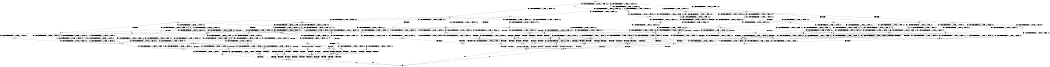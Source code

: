 digraph BCG {
size = "7, 10.5";
center = TRUE;
node [shape = circle];
0 [peripheries = 2];
0 -> 1 [label = "EX !0 !ATOMIC_EXCH_BRANCH (1, +0, TRUE, +0, 1, TRUE) !:0:1:2:"];
0 -> 2 [label = "EX !1 !ATOMIC_EXCH_BRANCH (1, +1, TRUE, +1, 1, FALSE) !:0:1:2:"];
0 -> 3 [label = "EX !2 !ATOMIC_EXCH_BRANCH (1, +1, TRUE, +0, 3, TRUE) !:0:1:2:"];
0 -> 4 [label = "EX !0 !ATOMIC_EXCH_BRANCH (1, +0, TRUE, +0, 1, TRUE) !:0:1:2:"];
1 -> 5 [label = "EX !2 !ATOMIC_EXCH_BRANCH (1, +1, TRUE, +0, 3, TRUE) !:0:1:2:"];
2 -> 6 [label = "EX !0 !ATOMIC_EXCH_BRANCH (1, +0, TRUE, +0, 1, FALSE) !:0:1:2:"];
2 -> 7 [label = "TERMINATE !1"];
2 -> 8 [label = "EX !2 !ATOMIC_EXCH_BRANCH (1, +1, TRUE, +0, 3, FALSE) !:0:1:2:"];
2 -> 9 [label = "EX !0 !ATOMIC_EXCH_BRANCH (1, +0, TRUE, +0, 1, FALSE) !:0:1:2:"];
3 -> 10 [label = "EX !0 !ATOMIC_EXCH_BRANCH (1, +0, TRUE, +0, 1, FALSE) !:0:1:2:"];
3 -> 11 [label = "TERMINATE !2"];
3 -> 12 [label = "EX !1 !ATOMIC_EXCH_BRANCH (1, +1, TRUE, +1, 1, TRUE) !:0:1:2:"];
3 -> 13 [label = "EX !0 !ATOMIC_EXCH_BRANCH (1, +0, TRUE, +0, 1, FALSE) !:0:1:2:"];
4 -> 5 [label = "EX !2 !ATOMIC_EXCH_BRANCH (1, +1, TRUE, +0, 3, TRUE) !:0:1:2:"];
4 -> 14 [label = "EX !1 !ATOMIC_EXCH_BRANCH (1, +1, TRUE, +1, 1, FALSE) !:0:1:2:"];
4 -> 15 [label = "EX !2 !ATOMIC_EXCH_BRANCH (1, +1, TRUE, +0, 3, TRUE) !:0:1:2:"];
4 -> 4 [label = "EX !0 !ATOMIC_EXCH_BRANCH (1, +0, TRUE, +0, 1, TRUE) !:0:1:2:"];
5 -> 10 [label = "EX !0 !ATOMIC_EXCH_BRANCH (1, +0, TRUE, +0, 1, FALSE) !:0:1:2:"];
6 -> 16 [label = "EX !2 !ATOMIC_EXCH_BRANCH (1, +1, TRUE, +0, 3, TRUE) !:0:1:2:"];
7 -> 17 [label = "EX !0 !ATOMIC_EXCH_BRANCH (1, +0, TRUE, +0, 1, FALSE) !:0:2:"];
7 -> 18 [label = "EX !2 !ATOMIC_EXCH_BRANCH (1, +1, TRUE, +0, 3, FALSE) !:0:2:"];
7 -> 19 [label = "EX !0 !ATOMIC_EXCH_BRANCH (1, +0, TRUE, +0, 1, FALSE) !:0:2:"];
8 -> 20 [label = "EX !2 !ATOMIC_EXCH_BRANCH (1, +0, FALSE, +1, 2, TRUE) !:0:1:2:"];
8 -> 21 [label = "TERMINATE !1"];
8 -> 22 [label = "EX !0 !ATOMIC_EXCH_BRANCH (1, +0, TRUE, +0, 1, FALSE) !:0:1:2:"];
8 -> 23 [label = "EX !2 !ATOMIC_EXCH_BRANCH (1, +0, FALSE, +1, 2, TRUE) !:0:1:2:"];
9 -> 16 [label = "EX !2 !ATOMIC_EXCH_BRANCH (1, +1, TRUE, +0, 3, TRUE) !:0:1:2:"];
9 -> 24 [label = "TERMINATE !1"];
9 -> 25 [label = "TERMINATE !0"];
9 -> 26 [label = "EX !2 !ATOMIC_EXCH_BRANCH (1, +1, TRUE, +0, 3, TRUE) !:0:1:2:"];
10 -> 16 [label = "EX !1 !ATOMIC_EXCH_BRANCH (1, +1, TRUE, +1, 1, FALSE) !:0:1:2:"];
11 -> 27 [label = "EX !0 !ATOMIC_EXCH_BRANCH (1, +0, TRUE, +0, 1, FALSE) !:0:1:"];
11 -> 28 [label = "EX !1 !ATOMIC_EXCH_BRANCH (1, +1, TRUE, +1, 1, TRUE) !:0:1:"];
11 -> 29 [label = "EX !0 !ATOMIC_EXCH_BRANCH (1, +0, TRUE, +0, 1, FALSE) !:0:1:"];
12 -> 30 [label = "EX !0 !ATOMIC_EXCH_BRANCH (1, +0, TRUE, +0, 1, FALSE) !:0:1:2:"];
12 -> 31 [label = "TERMINATE !2"];
12 -> 32 [label = "EX !0 !ATOMIC_EXCH_BRANCH (1, +0, TRUE, +0, 1, FALSE) !:0:1:2:"];
12 -> 12 [label = "EX !1 !ATOMIC_EXCH_BRANCH (1, +1, TRUE, +1, 1, TRUE) !:0:1:2:"];
13 -> 16 [label = "EX !1 !ATOMIC_EXCH_BRANCH (1, +1, TRUE, +1, 1, FALSE) !:0:1:2:"];
13 -> 33 [label = "TERMINATE !2"];
13 -> 34 [label = "TERMINATE !0"];
13 -> 26 [label = "EX !1 !ATOMIC_EXCH_BRANCH (1, +1, TRUE, +1, 1, FALSE) !:0:1:2:"];
14 -> 6 [label = "EX !0 !ATOMIC_EXCH_BRANCH (1, +0, TRUE, +0, 1, FALSE) !:0:1:2:"];
14 -> 35 [label = "TERMINATE !1"];
14 -> 36 [label = "EX !2 !ATOMIC_EXCH_BRANCH (1, +1, TRUE, +0, 3, FALSE) !:0:1:2:"];
14 -> 9 [label = "EX !0 !ATOMIC_EXCH_BRANCH (1, +0, TRUE, +0, 1, FALSE) !:0:1:2:"];
15 -> 10 [label = "EX !0 !ATOMIC_EXCH_BRANCH (1, +0, TRUE, +0, 1, FALSE) !:0:1:2:"];
15 -> 37 [label = "TERMINATE !2"];
15 -> 38 [label = "EX !1 !ATOMIC_EXCH_BRANCH (1, +1, TRUE, +1, 1, TRUE) !:0:1:2:"];
15 -> 13 [label = "EX !0 !ATOMIC_EXCH_BRANCH (1, +0, TRUE, +0, 1, FALSE) !:0:1:2:"];
16 -> 39 [label = "TERMINATE !0"];
17 -> 40 [label = "EX !2 !ATOMIC_EXCH_BRANCH (1, +1, TRUE, +0, 3, TRUE) !:0:2:"];
18 -> 41 [label = "EX !2 !ATOMIC_EXCH_BRANCH (1, +0, FALSE, +1, 2, TRUE) !:0:2:"];
18 -> 42 [label = "EX !0 !ATOMIC_EXCH_BRANCH (1, +0, TRUE, +0, 1, FALSE) !:0:2:"];
18 -> 43 [label = "EX !2 !ATOMIC_EXCH_BRANCH (1, +0, FALSE, +1, 2, TRUE) !:0:2:"];
19 -> 40 [label = "EX !2 !ATOMIC_EXCH_BRANCH (1, +1, TRUE, +0, 3, TRUE) !:0:2:"];
19 -> 44 [label = "TERMINATE !0"];
19 -> 45 [label = "EX !2 !ATOMIC_EXCH_BRANCH (1, +1, TRUE, +0, 3, TRUE) !:0:2:"];
20 -> 46 [label = "EX !0 !ATOMIC_EXCH_BRANCH (1, +0, TRUE, +0, 1, FALSE) !:0:1:2:"];
21 -> 41 [label = "EX !2 !ATOMIC_EXCH_BRANCH (1, +0, FALSE, +1, 2, TRUE) !:0:2:"];
21 -> 42 [label = "EX !0 !ATOMIC_EXCH_BRANCH (1, +0, TRUE, +0, 1, FALSE) !:0:2:"];
21 -> 43 [label = "EX !2 !ATOMIC_EXCH_BRANCH (1, +0, FALSE, +1, 2, TRUE) !:0:2:"];
22 -> 47 [label = "EX !2 !ATOMIC_EXCH_BRANCH (1, +0, FALSE, +1, 2, FALSE) !:0:1:2:"];
22 -> 48 [label = "TERMINATE !1"];
22 -> 49 [label = "TERMINATE !0"];
22 -> 50 [label = "EX !2 !ATOMIC_EXCH_BRANCH (1, +0, FALSE, +1, 2, FALSE) !:0:1:2:"];
23 -> 46 [label = "EX !0 !ATOMIC_EXCH_BRANCH (1, +0, TRUE, +0, 1, FALSE) !:0:1:2:"];
23 -> 21 [label = "TERMINATE !1"];
23 -> 22 [label = "EX !0 !ATOMIC_EXCH_BRANCH (1, +0, TRUE, +0, 1, FALSE) !:0:1:2:"];
23 -> 23 [label = "EX !2 !ATOMIC_EXCH_BRANCH (1, +0, FALSE, +1, 2, TRUE) !:0:1:2:"];
24 -> 40 [label = "EX !2 !ATOMIC_EXCH_BRANCH (1, +1, TRUE, +0, 3, TRUE) !:0:2:"];
24 -> 44 [label = "TERMINATE !0"];
24 -> 45 [label = "EX !2 !ATOMIC_EXCH_BRANCH (1, +1, TRUE, +0, 3, TRUE) !:0:2:"];
25 -> 51 [label = "EX !2 !ATOMIC_EXCH_BRANCH (1, +1, TRUE, +0, 3, TRUE) !:1:2:"];
25 -> 44 [label = "TERMINATE !1"];
25 -> 52 [label = "EX !2 !ATOMIC_EXCH_BRANCH (1, +1, TRUE, +0, 3, TRUE) !:1:2:"];
26 -> 39 [label = "TERMINATE !0"];
26 -> 53 [label = "TERMINATE !1"];
26 -> 54 [label = "TERMINATE !2"];
26 -> 55 [label = "TERMINATE !0"];
27 -> 56 [label = "EX !1 !ATOMIC_EXCH_BRANCH (1, +1, TRUE, +1, 1, FALSE) !:0:1:"];
28 -> 57 [label = "EX !0 !ATOMIC_EXCH_BRANCH (1, +0, TRUE, +0, 1, FALSE) !:0:1:"];
28 -> 58 [label = "EX !0 !ATOMIC_EXCH_BRANCH (1, +0, TRUE, +0, 1, FALSE) !:0:1:"];
28 -> 28 [label = "EX !1 !ATOMIC_EXCH_BRANCH (1, +1, TRUE, +1, 1, TRUE) !:0:1:"];
29 -> 56 [label = "EX !1 !ATOMIC_EXCH_BRANCH (1, +1, TRUE, +1, 1, FALSE) !:0:1:"];
29 -> 59 [label = "TERMINATE !0"];
29 -> 60 [label = "EX !1 !ATOMIC_EXCH_BRANCH (1, +1, TRUE, +1, 1, FALSE) !:0:1:"];
30 -> 16 [label = "EX !1 !ATOMIC_EXCH_BRANCH (1, +1, TRUE, +1, 1, FALSE) !:0:1:2:"];
31 -> 61 [label = "EX !1 !ATOMIC_EXCH_BRANCH (1, +1, TRUE, +1, 1, TRUE) !:0:1:"];
31 -> 58 [label = "EX !0 !ATOMIC_EXCH_BRANCH (1, +0, TRUE, +0, 1, FALSE) !:0:1:"];
31 -> 28 [label = "EX !1 !ATOMIC_EXCH_BRANCH (1, +1, TRUE, +1, 1, TRUE) !:0:1:"];
32 -> 16 [label = "EX !1 !ATOMIC_EXCH_BRANCH (1, +1, TRUE, +1, 1, FALSE) !:0:1:2:"];
32 -> 62 [label = "TERMINATE !2"];
32 -> 63 [label = "TERMINATE !0"];
32 -> 26 [label = "EX !1 !ATOMIC_EXCH_BRANCH (1, +1, TRUE, +1, 1, FALSE) !:0:1:2:"];
33 -> 56 [label = "EX !1 !ATOMIC_EXCH_BRANCH (1, +1, TRUE, +1, 1, FALSE) !:0:1:"];
33 -> 59 [label = "TERMINATE !0"];
33 -> 60 [label = "EX !1 !ATOMIC_EXCH_BRANCH (1, +1, TRUE, +1, 1, FALSE) !:0:1:"];
34 -> 51 [label = "EX !1 !ATOMIC_EXCH_BRANCH (1, +1, TRUE, +1, 1, FALSE) !:1:2:"];
34 -> 59 [label = "TERMINATE !2"];
34 -> 52 [label = "EX !1 !ATOMIC_EXCH_BRANCH (1, +1, TRUE, +1, 1, FALSE) !:1:2:"];
35 -> 17 [label = "EX !0 !ATOMIC_EXCH_BRANCH (1, +0, TRUE, +0, 1, FALSE) !:0:2:"];
35 -> 64 [label = "EX !2 !ATOMIC_EXCH_BRANCH (1, +1, TRUE, +0, 3, FALSE) !:0:2:"];
35 -> 19 [label = "EX !0 !ATOMIC_EXCH_BRANCH (1, +0, TRUE, +0, 1, FALSE) !:0:2:"];
36 -> 46 [label = "EX !0 !ATOMIC_EXCH_BRANCH (1, +0, TRUE, +0, 1, FALSE) !:0:1:2:"];
36 -> 65 [label = "TERMINATE !1"];
36 -> 66 [label = "EX !2 !ATOMIC_EXCH_BRANCH (1, +0, FALSE, +1, 2, TRUE) !:0:1:2:"];
36 -> 22 [label = "EX !0 !ATOMIC_EXCH_BRANCH (1, +0, TRUE, +0, 1, FALSE) !:0:1:2:"];
37 -> 27 [label = "EX !0 !ATOMIC_EXCH_BRANCH (1, +0, TRUE, +0, 1, FALSE) !:0:1:"];
37 -> 67 [label = "EX !1 !ATOMIC_EXCH_BRANCH (1, +1, TRUE, +1, 1, TRUE) !:0:1:"];
37 -> 29 [label = "EX !0 !ATOMIC_EXCH_BRANCH (1, +0, TRUE, +0, 1, FALSE) !:0:1:"];
38 -> 30 [label = "EX !0 !ATOMIC_EXCH_BRANCH (1, +0, TRUE, +0, 1, FALSE) !:0:1:2:"];
38 -> 68 [label = "TERMINATE !2"];
38 -> 38 [label = "EX !1 !ATOMIC_EXCH_BRANCH (1, +1, TRUE, +1, 1, TRUE) !:0:1:2:"];
38 -> 32 [label = "EX !0 !ATOMIC_EXCH_BRANCH (1, +0, TRUE, +0, 1, FALSE) !:0:1:2:"];
39 -> 69 [label = "TERMINATE !2"];
40 -> 70 [label = "TERMINATE !0"];
41 -> 71 [label = "EX !0 !ATOMIC_EXCH_BRANCH (1, +0, TRUE, +0, 1, FALSE) !:0:2:"];
42 -> 72 [label = "EX !2 !ATOMIC_EXCH_BRANCH (1, +0, FALSE, +1, 2, FALSE) !:0:2:"];
42 -> 73 [label = "TERMINATE !0"];
42 -> 74 [label = "EX !2 !ATOMIC_EXCH_BRANCH (1, +0, FALSE, +1, 2, FALSE) !:0:2:"];
43 -> 71 [label = "EX !0 !ATOMIC_EXCH_BRANCH (1, +0, TRUE, +0, 1, FALSE) !:0:2:"];
43 -> 42 [label = "EX !0 !ATOMIC_EXCH_BRANCH (1, +0, TRUE, +0, 1, FALSE) !:0:2:"];
43 -> 43 [label = "EX !2 !ATOMIC_EXCH_BRANCH (1, +0, FALSE, +1, 2, TRUE) !:0:2:"];
44 -> 75 [label = "EX !2 !ATOMIC_EXCH_BRANCH (1, +1, TRUE, +0, 3, TRUE) !:2:"];
44 -> 76 [label = "EX !2 !ATOMIC_EXCH_BRANCH (1, +1, TRUE, +0, 3, TRUE) !:2:"];
45 -> 70 [label = "TERMINATE !0"];
45 -> 77 [label = "TERMINATE !2"];
45 -> 78 [label = "TERMINATE !0"];
46 -> 47 [label = "EX !2 !ATOMIC_EXCH_BRANCH (1, +0, FALSE, +1, 2, FALSE) !:0:1:2:"];
47 -> 79 [label = "TERMINATE !0"];
48 -> 72 [label = "EX !2 !ATOMIC_EXCH_BRANCH (1, +0, FALSE, +1, 2, FALSE) !:0:2:"];
48 -> 73 [label = "TERMINATE !0"];
48 -> 74 [label = "EX !2 !ATOMIC_EXCH_BRANCH (1, +0, FALSE, +1, 2, FALSE) !:0:2:"];
49 -> 80 [label = "EX !2 !ATOMIC_EXCH_BRANCH (1, +0, FALSE, +1, 2, FALSE) !:1:2:"];
49 -> 73 [label = "TERMINATE !1"];
49 -> 81 [label = "EX !2 !ATOMIC_EXCH_BRANCH (1, +0, FALSE, +1, 2, FALSE) !:1:2:"];
50 -> 79 [label = "TERMINATE !0"];
50 -> 82 [label = "TERMINATE !1"];
50 -> 83 [label = "TERMINATE !2"];
50 -> 84 [label = "TERMINATE !0"];
51 -> 69 [label = "TERMINATE !2"];
52 -> 69 [label = "TERMINATE !2"];
52 -> 78 [label = "TERMINATE !1"];
52 -> 85 [label = "TERMINATE !2"];
53 -> 70 [label = "TERMINATE !0"];
53 -> 77 [label = "TERMINATE !2"];
53 -> 78 [label = "TERMINATE !0"];
54 -> 69 [label = "TERMINATE !0"];
54 -> 77 [label = "TERMINATE !1"];
54 -> 85 [label = "TERMINATE !0"];
55 -> 69 [label = "TERMINATE !2"];
55 -> 78 [label = "TERMINATE !1"];
55 -> 85 [label = "TERMINATE !2"];
56 -> 69 [label = "TERMINATE !0"];
57 -> 56 [label = "EX !1 !ATOMIC_EXCH_BRANCH (1, +1, TRUE, +1, 1, FALSE) !:0:1:"];
58 -> 56 [label = "EX !1 !ATOMIC_EXCH_BRANCH (1, +1, TRUE, +1, 1, FALSE) !:0:1:"];
58 -> 86 [label = "TERMINATE !0"];
58 -> 60 [label = "EX !1 !ATOMIC_EXCH_BRANCH (1, +1, TRUE, +1, 1, FALSE) !:0:1:"];
59 -> 87 [label = "EX !1 !ATOMIC_EXCH_BRANCH (1, +1, TRUE, +1, 1, FALSE) !:1:"];
59 -> 88 [label = "EX !1 !ATOMIC_EXCH_BRANCH (1, +1, TRUE, +1, 1, FALSE) !:1:"];
60 -> 69 [label = "TERMINATE !0"];
60 -> 77 [label = "TERMINATE !1"];
60 -> 85 [label = "TERMINATE !0"];
61 -> 57 [label = "EX !0 !ATOMIC_EXCH_BRANCH (1, +0, TRUE, +0, 1, FALSE) !:0:1:"];
62 -> 56 [label = "EX !1 !ATOMIC_EXCH_BRANCH (1, +1, TRUE, +1, 1, FALSE) !:0:1:"];
62 -> 86 [label = "TERMINATE !0"];
62 -> 60 [label = "EX !1 !ATOMIC_EXCH_BRANCH (1, +1, TRUE, +1, 1, FALSE) !:0:1:"];
63 -> 51 [label = "EX !1 !ATOMIC_EXCH_BRANCH (1, +1, TRUE, +1, 1, FALSE) !:1:2:"];
63 -> 86 [label = "TERMINATE !2"];
63 -> 52 [label = "EX !1 !ATOMIC_EXCH_BRANCH (1, +1, TRUE, +1, 1, FALSE) !:1:2:"];
64 -> 71 [label = "EX !0 !ATOMIC_EXCH_BRANCH (1, +0, TRUE, +0, 1, FALSE) !:0:2:"];
64 -> 89 [label = "EX !2 !ATOMIC_EXCH_BRANCH (1, +0, FALSE, +1, 2, TRUE) !:0:2:"];
64 -> 42 [label = "EX !0 !ATOMIC_EXCH_BRANCH (1, +0, TRUE, +0, 1, FALSE) !:0:2:"];
65 -> 71 [label = "EX !0 !ATOMIC_EXCH_BRANCH (1, +0, TRUE, +0, 1, FALSE) !:0:2:"];
65 -> 89 [label = "EX !2 !ATOMIC_EXCH_BRANCH (1, +0, FALSE, +1, 2, TRUE) !:0:2:"];
65 -> 42 [label = "EX !0 !ATOMIC_EXCH_BRANCH (1, +0, TRUE, +0, 1, FALSE) !:0:2:"];
66 -> 46 [label = "EX !0 !ATOMIC_EXCH_BRANCH (1, +0, TRUE, +0, 1, FALSE) !:0:1:2:"];
66 -> 65 [label = "TERMINATE !1"];
66 -> 66 [label = "EX !2 !ATOMIC_EXCH_BRANCH (1, +0, FALSE, +1, 2, TRUE) !:0:1:2:"];
66 -> 22 [label = "EX !0 !ATOMIC_EXCH_BRANCH (1, +0, TRUE, +0, 1, FALSE) !:0:1:2:"];
67 -> 57 [label = "EX !0 !ATOMIC_EXCH_BRANCH (1, +0, TRUE, +0, 1, FALSE) !:0:1:"];
67 -> 67 [label = "EX !1 !ATOMIC_EXCH_BRANCH (1, +1, TRUE, +1, 1, TRUE) !:0:1:"];
67 -> 58 [label = "EX !0 !ATOMIC_EXCH_BRANCH (1, +0, TRUE, +0, 1, FALSE) !:0:1:"];
68 -> 57 [label = "EX !0 !ATOMIC_EXCH_BRANCH (1, +0, TRUE, +0, 1, FALSE) !:0:1:"];
68 -> 67 [label = "EX !1 !ATOMIC_EXCH_BRANCH (1, +1, TRUE, +1, 1, TRUE) !:0:1:"];
68 -> 58 [label = "EX !0 !ATOMIC_EXCH_BRANCH (1, +0, TRUE, +0, 1, FALSE) !:0:1:"];
69 -> 90 [label = "TERMINATE !1"];
70 -> 90 [label = "TERMINATE !2"];
71 -> 72 [label = "EX !2 !ATOMIC_EXCH_BRANCH (1, +0, FALSE, +1, 2, FALSE) !:0:2:"];
72 -> 91 [label = "TERMINATE !0"];
73 -> 92 [label = "EX !2 !ATOMIC_EXCH_BRANCH (1, +0, FALSE, +1, 2, FALSE) !:2:"];
73 -> 93 [label = "EX !2 !ATOMIC_EXCH_BRANCH (1, +0, FALSE, +1, 2, FALSE) !:2:"];
74 -> 91 [label = "TERMINATE !0"];
74 -> 94 [label = "TERMINATE !2"];
74 -> 95 [label = "TERMINATE !0"];
75 -> 90 [label = "TERMINATE !2"];
76 -> 90 [label = "TERMINATE !2"];
76 -> 96 [label = "TERMINATE !2"];
77 -> 90 [label = "TERMINATE !0"];
77 -> 96 [label = "TERMINATE !0"];
78 -> 90 [label = "TERMINATE !2"];
78 -> 96 [label = "TERMINATE !2"];
79 -> 97 [label = "TERMINATE !2"];
80 -> 97 [label = "TERMINATE !2"];
81 -> 97 [label = "TERMINATE !2"];
81 -> 95 [label = "TERMINATE !1"];
81 -> 98 [label = "TERMINATE !2"];
82 -> 91 [label = "TERMINATE !0"];
82 -> 94 [label = "TERMINATE !2"];
82 -> 95 [label = "TERMINATE !0"];
83 -> 97 [label = "TERMINATE !0"];
83 -> 94 [label = "TERMINATE !1"];
83 -> 98 [label = "TERMINATE !0"];
84 -> 97 [label = "TERMINATE !2"];
84 -> 95 [label = "TERMINATE !1"];
84 -> 98 [label = "TERMINATE !2"];
85 -> 90 [label = "TERMINATE !1"];
85 -> 96 [label = "TERMINATE !1"];
86 -> 87 [label = "EX !1 !ATOMIC_EXCH_BRANCH (1, +1, TRUE, +1, 1, FALSE) !:1:"];
86 -> 88 [label = "EX !1 !ATOMIC_EXCH_BRANCH (1, +1, TRUE, +1, 1, FALSE) !:1:"];
87 -> 90 [label = "TERMINATE !1"];
88 -> 90 [label = "TERMINATE !1"];
88 -> 96 [label = "TERMINATE !1"];
89 -> 71 [label = "EX !0 !ATOMIC_EXCH_BRANCH (1, +0, TRUE, +0, 1, FALSE) !:0:2:"];
89 -> 89 [label = "EX !2 !ATOMIC_EXCH_BRANCH (1, +0, FALSE, +1, 2, TRUE) !:0:2:"];
89 -> 42 [label = "EX !0 !ATOMIC_EXCH_BRANCH (1, +0, TRUE, +0, 1, FALSE) !:0:2:"];
90 -> 99 [label = "exit"];
91 -> 100 [label = "TERMINATE !2"];
92 -> 100 [label = "TERMINATE !2"];
93 -> 100 [label = "TERMINATE !2"];
93 -> 101 [label = "TERMINATE !2"];
94 -> 100 [label = "TERMINATE !0"];
94 -> 101 [label = "TERMINATE !0"];
95 -> 100 [label = "TERMINATE !2"];
95 -> 101 [label = "TERMINATE !2"];
96 -> 99 [label = "exit"];
97 -> 100 [label = "TERMINATE !1"];
98 -> 100 [label = "TERMINATE !1"];
98 -> 101 [label = "TERMINATE !1"];
100 -> 99 [label = "exit"];
101 -> 99 [label = "exit"];
}
